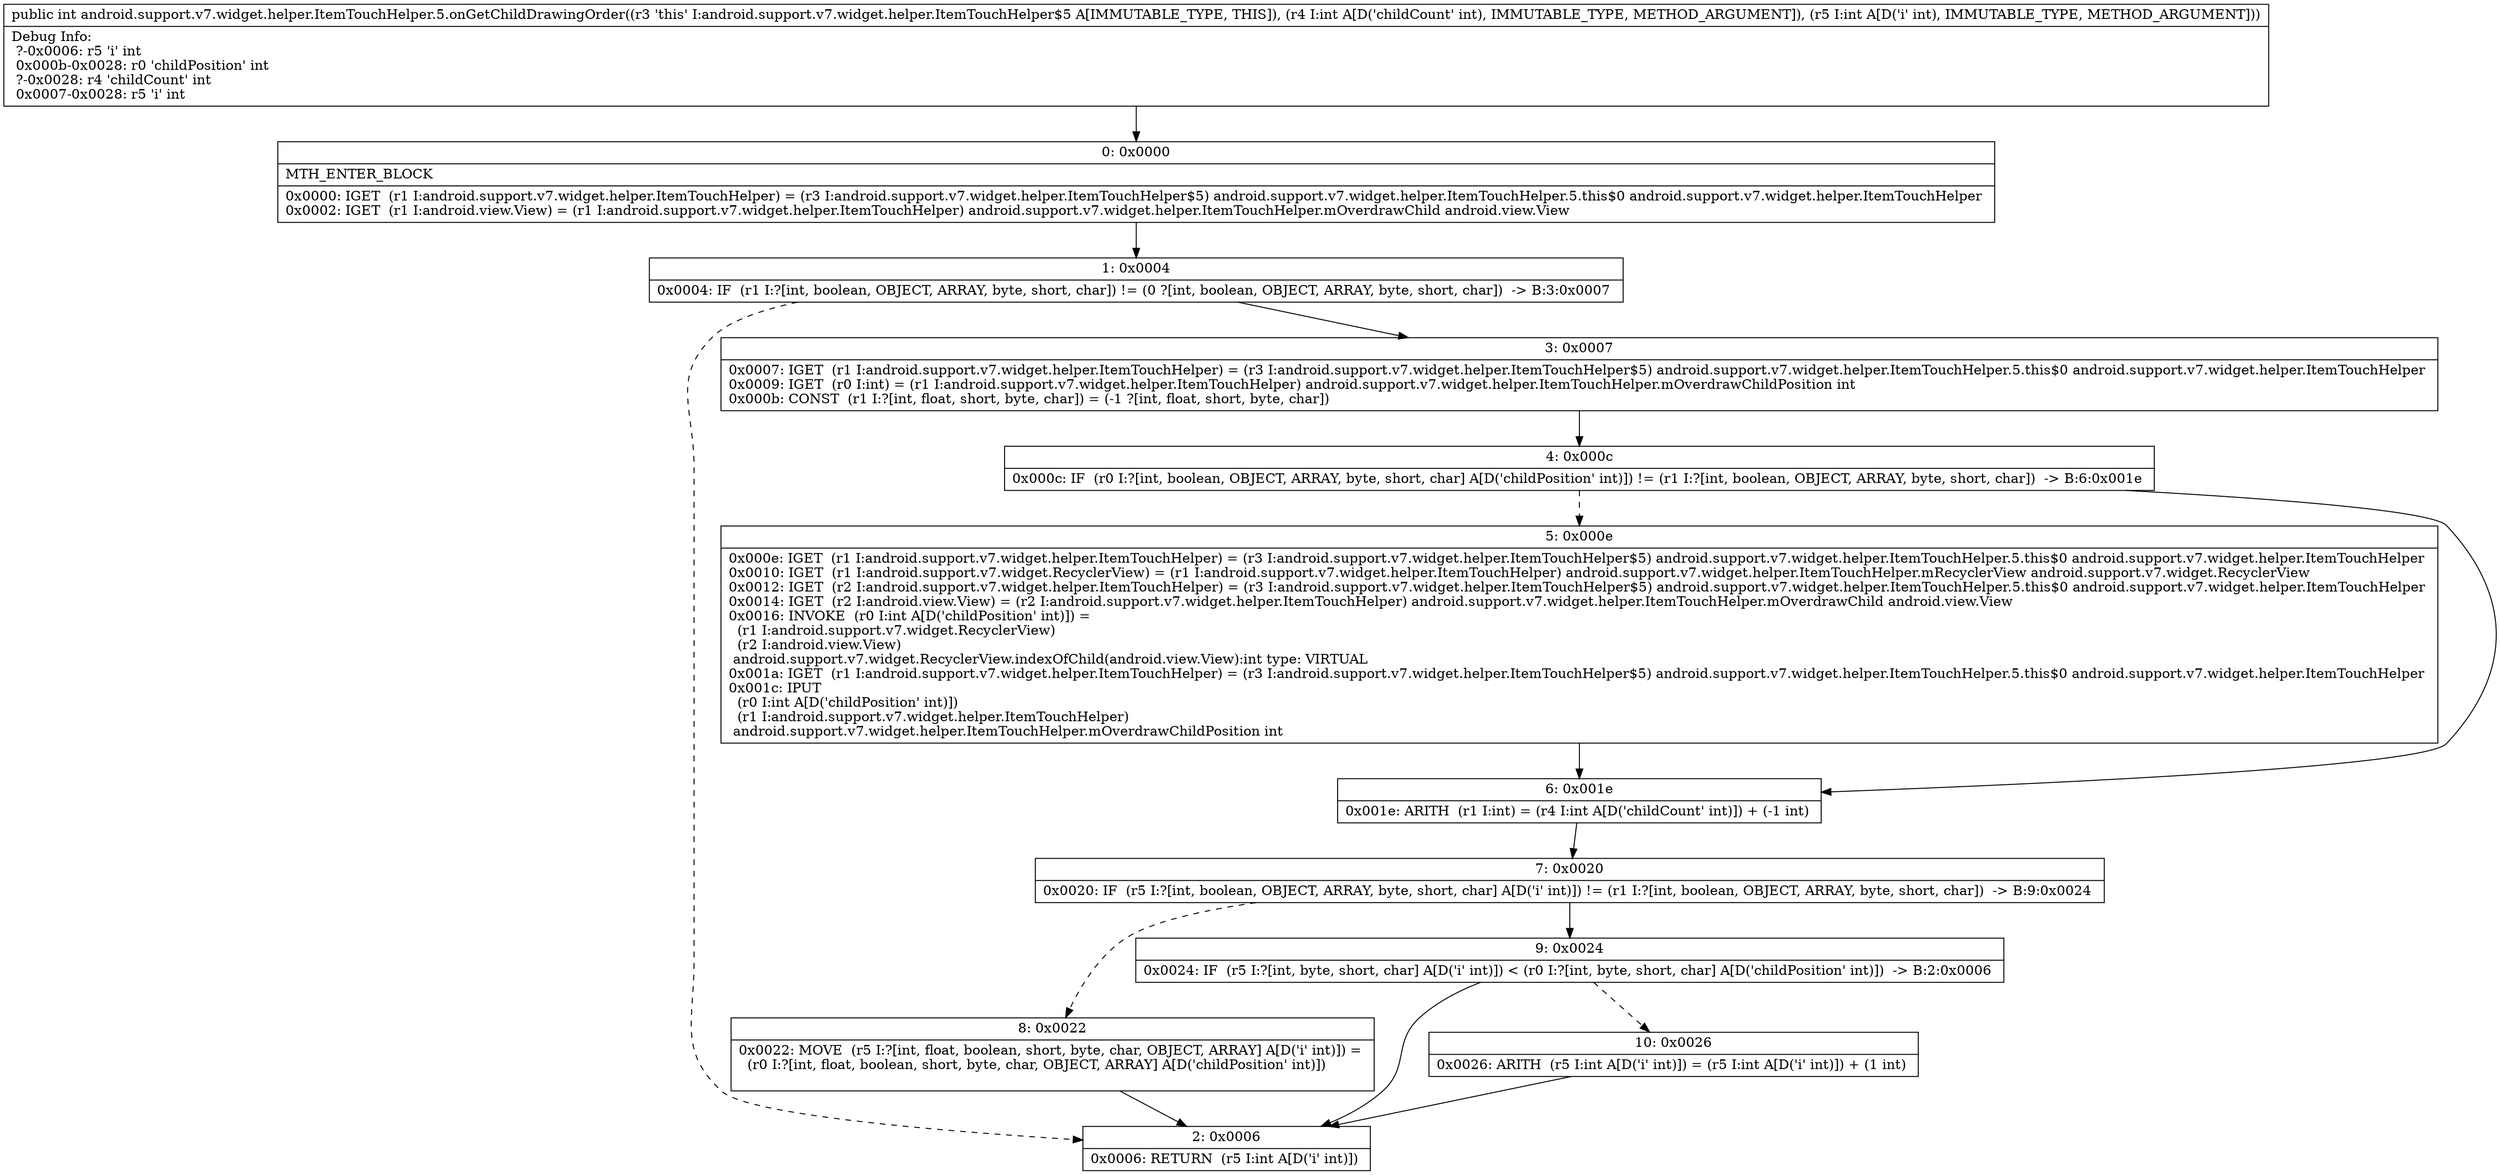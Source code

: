 digraph "CFG forandroid.support.v7.widget.helper.ItemTouchHelper.5.onGetChildDrawingOrder(II)I" {
Node_0 [shape=record,label="{0\:\ 0x0000|MTH_ENTER_BLOCK\l|0x0000: IGET  (r1 I:android.support.v7.widget.helper.ItemTouchHelper) = (r3 I:android.support.v7.widget.helper.ItemTouchHelper$5) android.support.v7.widget.helper.ItemTouchHelper.5.this$0 android.support.v7.widget.helper.ItemTouchHelper \l0x0002: IGET  (r1 I:android.view.View) = (r1 I:android.support.v7.widget.helper.ItemTouchHelper) android.support.v7.widget.helper.ItemTouchHelper.mOverdrawChild android.view.View \l}"];
Node_1 [shape=record,label="{1\:\ 0x0004|0x0004: IF  (r1 I:?[int, boolean, OBJECT, ARRAY, byte, short, char]) != (0 ?[int, boolean, OBJECT, ARRAY, byte, short, char])  \-\> B:3:0x0007 \l}"];
Node_2 [shape=record,label="{2\:\ 0x0006|0x0006: RETURN  (r5 I:int A[D('i' int)]) \l}"];
Node_3 [shape=record,label="{3\:\ 0x0007|0x0007: IGET  (r1 I:android.support.v7.widget.helper.ItemTouchHelper) = (r3 I:android.support.v7.widget.helper.ItemTouchHelper$5) android.support.v7.widget.helper.ItemTouchHelper.5.this$0 android.support.v7.widget.helper.ItemTouchHelper \l0x0009: IGET  (r0 I:int) = (r1 I:android.support.v7.widget.helper.ItemTouchHelper) android.support.v7.widget.helper.ItemTouchHelper.mOverdrawChildPosition int \l0x000b: CONST  (r1 I:?[int, float, short, byte, char]) = (\-1 ?[int, float, short, byte, char]) \l}"];
Node_4 [shape=record,label="{4\:\ 0x000c|0x000c: IF  (r0 I:?[int, boolean, OBJECT, ARRAY, byte, short, char] A[D('childPosition' int)]) != (r1 I:?[int, boolean, OBJECT, ARRAY, byte, short, char])  \-\> B:6:0x001e \l}"];
Node_5 [shape=record,label="{5\:\ 0x000e|0x000e: IGET  (r1 I:android.support.v7.widget.helper.ItemTouchHelper) = (r3 I:android.support.v7.widget.helper.ItemTouchHelper$5) android.support.v7.widget.helper.ItemTouchHelper.5.this$0 android.support.v7.widget.helper.ItemTouchHelper \l0x0010: IGET  (r1 I:android.support.v7.widget.RecyclerView) = (r1 I:android.support.v7.widget.helper.ItemTouchHelper) android.support.v7.widget.helper.ItemTouchHelper.mRecyclerView android.support.v7.widget.RecyclerView \l0x0012: IGET  (r2 I:android.support.v7.widget.helper.ItemTouchHelper) = (r3 I:android.support.v7.widget.helper.ItemTouchHelper$5) android.support.v7.widget.helper.ItemTouchHelper.5.this$0 android.support.v7.widget.helper.ItemTouchHelper \l0x0014: IGET  (r2 I:android.view.View) = (r2 I:android.support.v7.widget.helper.ItemTouchHelper) android.support.v7.widget.helper.ItemTouchHelper.mOverdrawChild android.view.View \l0x0016: INVOKE  (r0 I:int A[D('childPosition' int)]) = \l  (r1 I:android.support.v7.widget.RecyclerView)\l  (r2 I:android.view.View)\l android.support.v7.widget.RecyclerView.indexOfChild(android.view.View):int type: VIRTUAL \l0x001a: IGET  (r1 I:android.support.v7.widget.helper.ItemTouchHelper) = (r3 I:android.support.v7.widget.helper.ItemTouchHelper$5) android.support.v7.widget.helper.ItemTouchHelper.5.this$0 android.support.v7.widget.helper.ItemTouchHelper \l0x001c: IPUT  \l  (r0 I:int A[D('childPosition' int)])\l  (r1 I:android.support.v7.widget.helper.ItemTouchHelper)\l android.support.v7.widget.helper.ItemTouchHelper.mOverdrawChildPosition int \l}"];
Node_6 [shape=record,label="{6\:\ 0x001e|0x001e: ARITH  (r1 I:int) = (r4 I:int A[D('childCount' int)]) + (\-1 int) \l}"];
Node_7 [shape=record,label="{7\:\ 0x0020|0x0020: IF  (r5 I:?[int, boolean, OBJECT, ARRAY, byte, short, char] A[D('i' int)]) != (r1 I:?[int, boolean, OBJECT, ARRAY, byte, short, char])  \-\> B:9:0x0024 \l}"];
Node_8 [shape=record,label="{8\:\ 0x0022|0x0022: MOVE  (r5 I:?[int, float, boolean, short, byte, char, OBJECT, ARRAY] A[D('i' int)]) = \l  (r0 I:?[int, float, boolean, short, byte, char, OBJECT, ARRAY] A[D('childPosition' int)])\l \l}"];
Node_9 [shape=record,label="{9\:\ 0x0024|0x0024: IF  (r5 I:?[int, byte, short, char] A[D('i' int)]) \< (r0 I:?[int, byte, short, char] A[D('childPosition' int)])  \-\> B:2:0x0006 \l}"];
Node_10 [shape=record,label="{10\:\ 0x0026|0x0026: ARITH  (r5 I:int A[D('i' int)]) = (r5 I:int A[D('i' int)]) + (1 int) \l}"];
MethodNode[shape=record,label="{public int android.support.v7.widget.helper.ItemTouchHelper.5.onGetChildDrawingOrder((r3 'this' I:android.support.v7.widget.helper.ItemTouchHelper$5 A[IMMUTABLE_TYPE, THIS]), (r4 I:int A[D('childCount' int), IMMUTABLE_TYPE, METHOD_ARGUMENT]), (r5 I:int A[D('i' int), IMMUTABLE_TYPE, METHOD_ARGUMENT]))  | Debug Info:\l  ?\-0x0006: r5 'i' int\l  0x000b\-0x0028: r0 'childPosition' int\l  ?\-0x0028: r4 'childCount' int\l  0x0007\-0x0028: r5 'i' int\l}"];
MethodNode -> Node_0;
Node_0 -> Node_1;
Node_1 -> Node_2[style=dashed];
Node_1 -> Node_3;
Node_3 -> Node_4;
Node_4 -> Node_5[style=dashed];
Node_4 -> Node_6;
Node_5 -> Node_6;
Node_6 -> Node_7;
Node_7 -> Node_8[style=dashed];
Node_7 -> Node_9;
Node_8 -> Node_2;
Node_9 -> Node_2;
Node_9 -> Node_10[style=dashed];
Node_10 -> Node_2;
}

